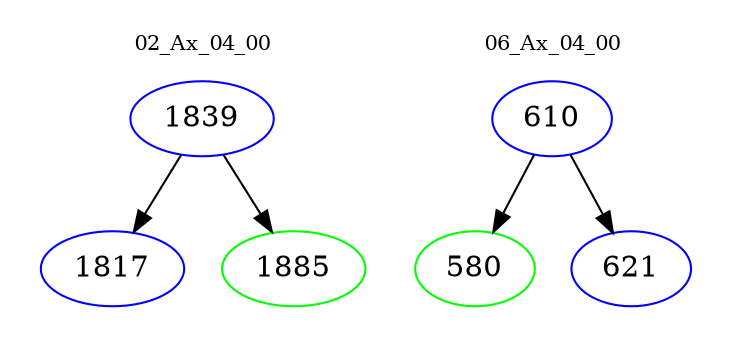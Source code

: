 digraph{
subgraph cluster_0 {
color = white
label = "02_Ax_04_00";
fontsize=10;
T0_1839 [label="1839", color="blue"]
T0_1839 -> T0_1817 [color="black"]
T0_1817 [label="1817", color="blue"]
T0_1839 -> T0_1885 [color="black"]
T0_1885 [label="1885", color="green"]
}
subgraph cluster_1 {
color = white
label = "06_Ax_04_00";
fontsize=10;
T1_610 [label="610", color="blue"]
T1_610 -> T1_580 [color="black"]
T1_580 [label="580", color="green"]
T1_610 -> T1_621 [color="black"]
T1_621 [label="621", color="blue"]
}
}
